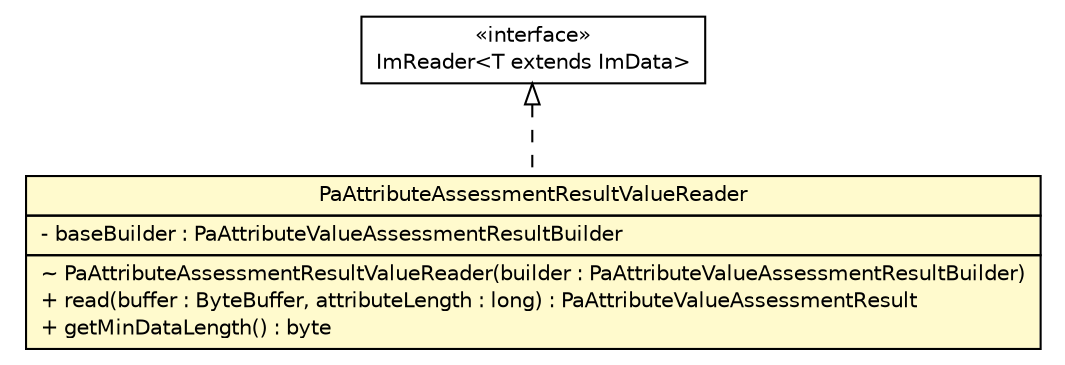 #!/usr/local/bin/dot
#
# Class diagram 
# Generated by UMLGraph version R5_6 (http://www.umlgraph.org/)
#

digraph G {
	edge [fontname="Helvetica",fontsize=10,labelfontname="Helvetica",labelfontsize=10];
	node [fontname="Helvetica",fontsize=10,shape=plaintext];
	nodesep=0.25;
	ranksep=0.5;
	// de.hsbremen.tc.tnc.message.m.serialize.bytebuffer.ImReader<T extends de.hsbremen.tc.tnc.message.m.ImData>
	c42002 [label=<<table title="de.hsbremen.tc.tnc.message.m.serialize.bytebuffer.ImReader" border="0" cellborder="1" cellspacing="0" cellpadding="2" port="p" href="../../../../../../../de/hsbremen/tc/tnc/message/m/serialize/bytebuffer/ImReader.html">
		<tr><td><table border="0" cellspacing="0" cellpadding="1">
<tr><td align="center" balign="center"> &#171;interface&#187; </td></tr>
<tr><td align="center" balign="center"> ImReader&lt;T extends ImData&gt; </td></tr>
		</table></td></tr>
		</table>>, URL="../../../../../../../de/hsbremen/tc/tnc/message/m/serialize/bytebuffer/ImReader.html", fontname="Helvetica", fontcolor="black", fontsize=10.0];
	// org.ietf.nea.pa.serialize.reader.bytebuffer.PaAttributeAssessmentResultValueReader
	c42127 [label=<<table title="org.ietf.nea.pa.serialize.reader.bytebuffer.PaAttributeAssessmentResultValueReader" border="0" cellborder="1" cellspacing="0" cellpadding="2" port="p" bgcolor="lemonChiffon" href="./PaAttributeAssessmentResultValueReader.html">
		<tr><td><table border="0" cellspacing="0" cellpadding="1">
<tr><td align="center" balign="center"> PaAttributeAssessmentResultValueReader </td></tr>
		</table></td></tr>
		<tr><td><table border="0" cellspacing="0" cellpadding="1">
<tr><td align="left" balign="left"> - baseBuilder : PaAttributeValueAssessmentResultBuilder </td></tr>
		</table></td></tr>
		<tr><td><table border="0" cellspacing="0" cellpadding="1">
<tr><td align="left" balign="left"> ~ PaAttributeAssessmentResultValueReader(builder : PaAttributeValueAssessmentResultBuilder) </td></tr>
<tr><td align="left" balign="left"> + read(buffer : ByteBuffer, attributeLength : long) : PaAttributeValueAssessmentResult </td></tr>
<tr><td align="left" balign="left"> + getMinDataLength() : byte </td></tr>
		</table></td></tr>
		</table>>, URL="./PaAttributeAssessmentResultValueReader.html", fontname="Helvetica", fontcolor="black", fontsize=10.0];
	//org.ietf.nea.pa.serialize.reader.bytebuffer.PaAttributeAssessmentResultValueReader implements de.hsbremen.tc.tnc.message.m.serialize.bytebuffer.ImReader<T extends de.hsbremen.tc.tnc.message.m.ImData>
	c42002:p -> c42127:p [dir=back,arrowtail=empty,style=dashed];
}

